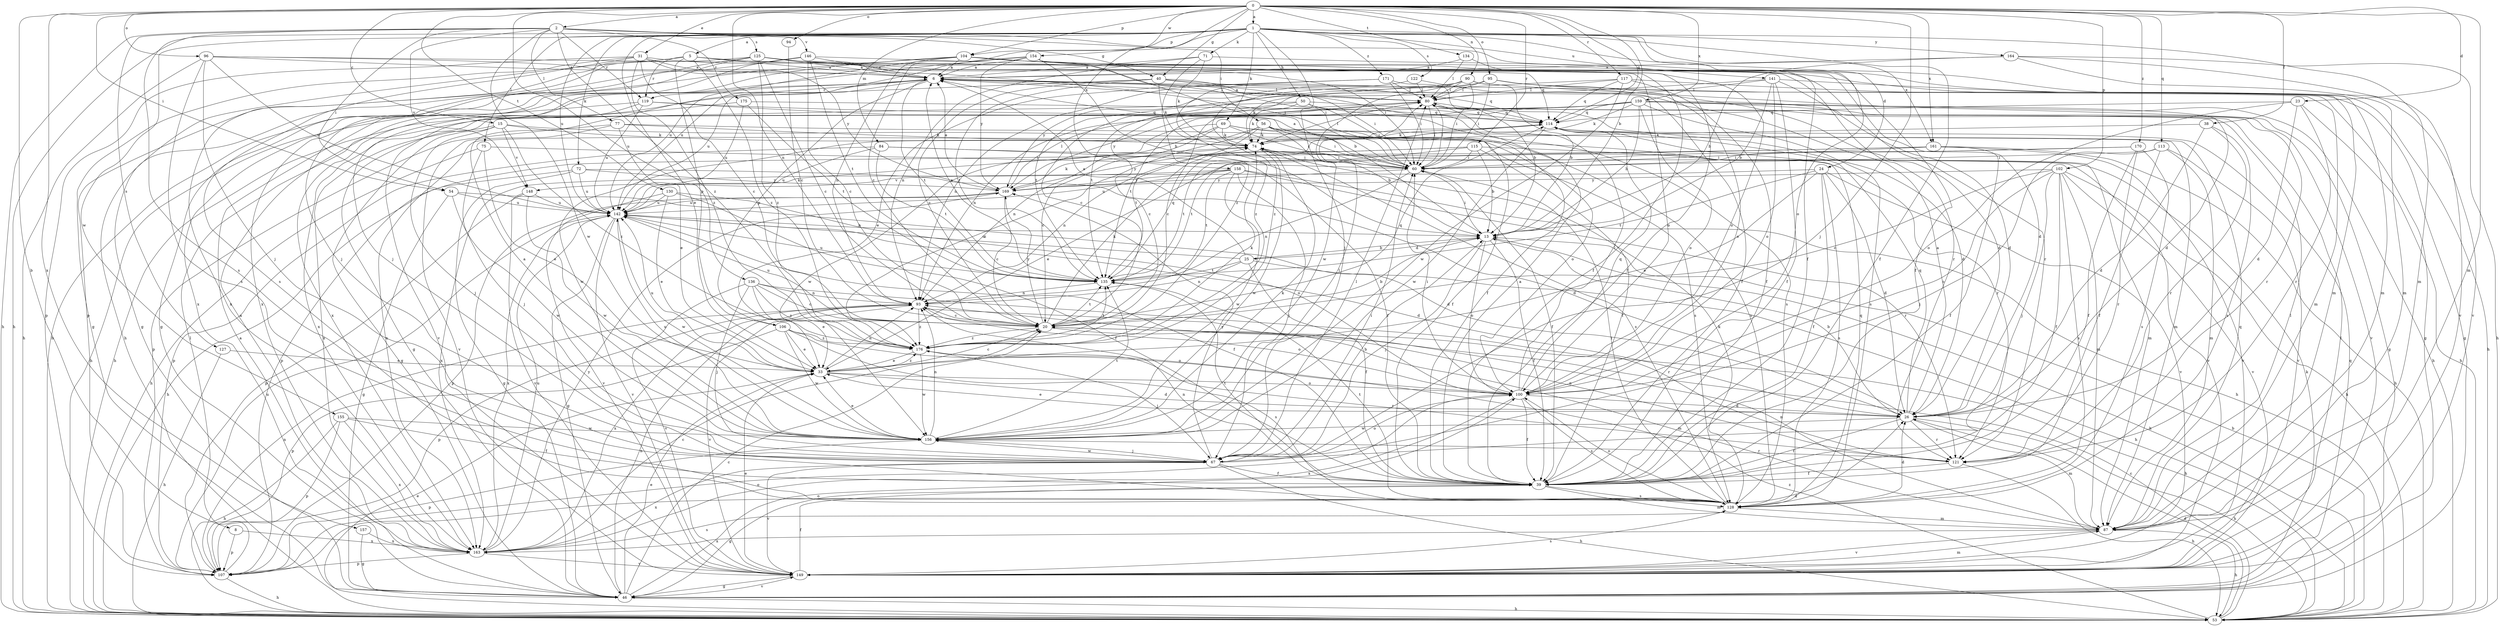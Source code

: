 strict digraph  {
0;
1;
2;
5;
6;
8;
13;
15;
20;
23;
24;
25;
26;
31;
33;
38;
39;
40;
46;
50;
53;
54;
56;
60;
67;
69;
71;
72;
74;
75;
77;
80;
84;
87;
90;
93;
94;
95;
96;
100;
102;
104;
106;
107;
113;
114;
115;
117;
119;
121;
122;
125;
127;
128;
130;
134;
135;
136;
141;
142;
146;
148;
149;
154;
155;
156;
157;
158;
159;
161;
163;
164;
169;
170;
171;
175;
176;
0 -> 1  [label=a];
0 -> 2  [label=a];
0 -> 8  [label=b];
0 -> 13  [label=b];
0 -> 15  [label=c];
0 -> 23  [label=d];
0 -> 31  [label=e];
0 -> 38  [label=f];
0 -> 40  [label=g];
0 -> 54  [label=i];
0 -> 67  [label=j];
0 -> 84  [label=m];
0 -> 87  [label=m];
0 -> 90  [label=n];
0 -> 93  [label=n];
0 -> 94  [label=o];
0 -> 95  [label=o];
0 -> 96  [label=o];
0 -> 102  [label=p];
0 -> 104  [label=p];
0 -> 113  [label=q];
0 -> 114  [label=q];
0 -> 115  [label=r];
0 -> 117  [label=r];
0 -> 130  [label=t];
0 -> 134  [label=t];
0 -> 136  [label=u];
0 -> 154  [label=w];
0 -> 157  [label=x];
0 -> 158  [label=x];
0 -> 159  [label=x];
0 -> 161  [label=x];
0 -> 170  [label=z];
1 -> 5  [label=a];
1 -> 20  [label=c];
1 -> 24  [label=d];
1 -> 33  [label=e];
1 -> 39  [label=f];
1 -> 50  [label=h];
1 -> 53  [label=h];
1 -> 67  [label=j];
1 -> 69  [label=k];
1 -> 71  [label=k];
1 -> 72  [label=k];
1 -> 75  [label=l];
1 -> 87  [label=m];
1 -> 100  [label=o];
1 -> 104  [label=p];
1 -> 122  [label=s];
1 -> 141  [label=u];
1 -> 142  [label=u];
1 -> 155  [label=w];
1 -> 161  [label=x];
1 -> 164  [label=y];
1 -> 171  [label=z];
2 -> 39  [label=f];
2 -> 40  [label=g];
2 -> 53  [label=h];
2 -> 54  [label=i];
2 -> 56  [label=i];
2 -> 77  [label=l];
2 -> 119  [label=r];
2 -> 125  [label=s];
2 -> 127  [label=s];
2 -> 128  [label=s];
2 -> 146  [label=v];
2 -> 148  [label=v];
2 -> 156  [label=w];
2 -> 175  [label=z];
2 -> 176  [label=z];
5 -> 6  [label=a];
5 -> 53  [label=h];
5 -> 60  [label=i];
5 -> 87  [label=m];
5 -> 106  [label=p];
5 -> 119  [label=r];
5 -> 163  [label=x];
5 -> 176  [label=z];
6 -> 80  [label=l];
6 -> 87  [label=m];
6 -> 106  [label=p];
6 -> 119  [label=r];
6 -> 135  [label=t];
6 -> 142  [label=u];
8 -> 107  [label=p];
8 -> 163  [label=x];
13 -> 25  [label=d];
13 -> 39  [label=f];
13 -> 53  [label=h];
13 -> 60  [label=i];
13 -> 67  [label=j];
13 -> 100  [label=o];
15 -> 46  [label=g];
15 -> 67  [label=j];
15 -> 74  [label=k];
15 -> 128  [label=s];
15 -> 148  [label=v];
15 -> 163  [label=x];
15 -> 176  [label=z];
20 -> 13  [label=b];
20 -> 53  [label=h];
20 -> 74  [label=k];
20 -> 87  [label=m];
20 -> 114  [label=q];
20 -> 135  [label=t];
20 -> 142  [label=u];
20 -> 169  [label=y];
20 -> 176  [label=z];
23 -> 26  [label=d];
23 -> 53  [label=h];
23 -> 100  [label=o];
23 -> 114  [label=q];
23 -> 121  [label=r];
24 -> 26  [label=d];
24 -> 33  [label=e];
24 -> 39  [label=f];
24 -> 128  [label=s];
24 -> 135  [label=t];
24 -> 148  [label=v];
24 -> 149  [label=v];
25 -> 6  [label=a];
25 -> 13  [label=b];
25 -> 39  [label=f];
25 -> 53  [label=h];
25 -> 93  [label=n];
25 -> 135  [label=t];
25 -> 142  [label=u];
26 -> 6  [label=a];
26 -> 13  [label=b];
26 -> 33  [label=e];
26 -> 39  [label=f];
26 -> 53  [label=h];
26 -> 87  [label=m];
26 -> 114  [label=q];
26 -> 121  [label=r];
26 -> 156  [label=w];
31 -> 6  [label=a];
31 -> 20  [label=c];
31 -> 39  [label=f];
31 -> 46  [label=g];
31 -> 107  [label=p];
31 -> 128  [label=s];
31 -> 169  [label=y];
31 -> 176  [label=z];
33 -> 20  [label=c];
33 -> 26  [label=d];
33 -> 93  [label=n];
33 -> 100  [label=o];
33 -> 142  [label=u];
33 -> 176  [label=z];
38 -> 26  [label=d];
38 -> 74  [label=k];
38 -> 121  [label=r];
38 -> 128  [label=s];
39 -> 6  [label=a];
39 -> 46  [label=g];
39 -> 87  [label=m];
39 -> 93  [label=n];
39 -> 128  [label=s];
39 -> 135  [label=t];
40 -> 20  [label=c];
40 -> 60  [label=i];
40 -> 74  [label=k];
40 -> 80  [label=l];
40 -> 114  [label=q];
40 -> 135  [label=t];
40 -> 163  [label=x];
46 -> 6  [label=a];
46 -> 20  [label=c];
46 -> 33  [label=e];
46 -> 53  [label=h];
46 -> 74  [label=k];
46 -> 93  [label=n];
46 -> 100  [label=o];
46 -> 114  [label=q];
46 -> 149  [label=v];
50 -> 46  [label=g];
50 -> 60  [label=i];
50 -> 74  [label=k];
50 -> 114  [label=q];
50 -> 128  [label=s];
50 -> 163  [label=x];
53 -> 13  [label=b];
53 -> 20  [label=c];
53 -> 26  [label=d];
53 -> 33  [label=e];
53 -> 176  [label=z];
54 -> 26  [label=d];
54 -> 46  [label=g];
54 -> 142  [label=u];
54 -> 156  [label=w];
56 -> 13  [label=b];
56 -> 39  [label=f];
56 -> 60  [label=i];
56 -> 74  [label=k];
56 -> 87  [label=m];
56 -> 135  [label=t];
56 -> 156  [label=w];
56 -> 176  [label=z];
60 -> 6  [label=a];
60 -> 39  [label=f];
60 -> 80  [label=l];
60 -> 93  [label=n];
60 -> 169  [label=y];
67 -> 13  [label=b];
67 -> 39  [label=f];
67 -> 53  [label=h];
67 -> 60  [label=i];
67 -> 80  [label=l];
67 -> 100  [label=o];
67 -> 149  [label=v];
67 -> 156  [label=w];
67 -> 163  [label=x];
67 -> 169  [label=y];
69 -> 20  [label=c];
69 -> 60  [label=i];
69 -> 74  [label=k];
69 -> 93  [label=n];
69 -> 100  [label=o];
69 -> 128  [label=s];
69 -> 156  [label=w];
71 -> 6  [label=a];
71 -> 74  [label=k];
71 -> 93  [label=n];
71 -> 149  [label=v];
71 -> 176  [label=z];
72 -> 26  [label=d];
72 -> 46  [label=g];
72 -> 53  [label=h];
72 -> 142  [label=u];
72 -> 169  [label=y];
74 -> 60  [label=i];
74 -> 80  [label=l];
74 -> 128  [label=s];
74 -> 149  [label=v];
74 -> 156  [label=w];
75 -> 33  [label=e];
75 -> 53  [label=h];
75 -> 60  [label=i];
75 -> 67  [label=j];
77 -> 33  [label=e];
77 -> 74  [label=k];
77 -> 107  [label=p];
77 -> 121  [label=r];
77 -> 149  [label=v];
80 -> 6  [label=a];
80 -> 20  [label=c];
80 -> 26  [label=d];
80 -> 60  [label=i];
80 -> 114  [label=q];
84 -> 39  [label=f];
84 -> 60  [label=i];
84 -> 107  [label=p];
84 -> 135  [label=t];
84 -> 142  [label=u];
87 -> 53  [label=h];
87 -> 80  [label=l];
87 -> 93  [label=n];
87 -> 114  [label=q];
87 -> 149  [label=v];
87 -> 163  [label=x];
90 -> 13  [label=b];
90 -> 26  [label=d];
90 -> 60  [label=i];
90 -> 74  [label=k];
90 -> 80  [label=l];
90 -> 156  [label=w];
90 -> 176  [label=z];
93 -> 20  [label=c];
93 -> 100  [label=o];
93 -> 107  [label=p];
93 -> 149  [label=v];
93 -> 163  [label=x];
93 -> 176  [label=z];
94 -> 20  [label=c];
95 -> 20  [label=c];
95 -> 26  [label=d];
95 -> 46  [label=g];
95 -> 60  [label=i];
95 -> 80  [label=l];
95 -> 100  [label=o];
95 -> 169  [label=y];
96 -> 6  [label=a];
96 -> 53  [label=h];
96 -> 67  [label=j];
96 -> 100  [label=o];
96 -> 121  [label=r];
96 -> 128  [label=s];
96 -> 142  [label=u];
100 -> 26  [label=d];
100 -> 39  [label=f];
100 -> 60  [label=i];
100 -> 80  [label=l];
100 -> 114  [label=q];
100 -> 128  [label=s];
100 -> 163  [label=x];
102 -> 20  [label=c];
102 -> 39  [label=f];
102 -> 53  [label=h];
102 -> 67  [label=j];
102 -> 87  [label=m];
102 -> 100  [label=o];
102 -> 128  [label=s];
102 -> 149  [label=v];
102 -> 169  [label=y];
104 -> 6  [label=a];
104 -> 13  [label=b];
104 -> 39  [label=f];
104 -> 53  [label=h];
104 -> 87  [label=m];
104 -> 93  [label=n];
104 -> 142  [label=u];
104 -> 163  [label=x];
106 -> 33  [label=e];
106 -> 100  [label=o];
106 -> 107  [label=p];
106 -> 128  [label=s];
106 -> 156  [label=w];
106 -> 176  [label=z];
107 -> 26  [label=d];
107 -> 53  [label=h];
107 -> 80  [label=l];
107 -> 93  [label=n];
107 -> 100  [label=o];
107 -> 142  [label=u];
113 -> 39  [label=f];
113 -> 60  [label=i];
113 -> 67  [label=j];
113 -> 87  [label=m];
113 -> 149  [label=v];
114 -> 74  [label=k];
114 -> 156  [label=w];
114 -> 163  [label=x];
115 -> 13  [label=b];
115 -> 39  [label=f];
115 -> 60  [label=i];
115 -> 87  [label=m];
115 -> 93  [label=n];
115 -> 135  [label=t];
115 -> 169  [label=y];
117 -> 39  [label=f];
117 -> 46  [label=g];
117 -> 80  [label=l];
117 -> 114  [label=q];
117 -> 135  [label=t];
117 -> 156  [label=w];
119 -> 39  [label=f];
119 -> 53  [label=h];
119 -> 114  [label=q];
119 -> 142  [label=u];
119 -> 149  [label=v];
121 -> 39  [label=f];
121 -> 53  [label=h];
121 -> 93  [label=n];
122 -> 39  [label=f];
122 -> 80  [label=l];
122 -> 176  [label=z];
125 -> 6  [label=a];
125 -> 20  [label=c];
125 -> 46  [label=g];
125 -> 60  [label=i];
125 -> 100  [label=o];
125 -> 107  [label=p];
125 -> 114  [label=q];
125 -> 163  [label=x];
125 -> 176  [label=z];
127 -> 33  [label=e];
127 -> 53  [label=h];
128 -> 26  [label=d];
128 -> 60  [label=i];
128 -> 74  [label=k];
128 -> 87  [label=m];
128 -> 100  [label=o];
128 -> 114  [label=q];
128 -> 135  [label=t];
130 -> 33  [label=e];
130 -> 39  [label=f];
130 -> 100  [label=o];
130 -> 142  [label=u];
130 -> 149  [label=v];
134 -> 6  [label=a];
134 -> 39  [label=f];
134 -> 80  [label=l];
135 -> 6  [label=a];
135 -> 93  [label=n];
135 -> 114  [label=q];
135 -> 142  [label=u];
136 -> 20  [label=c];
136 -> 33  [label=e];
136 -> 67  [label=j];
136 -> 93  [label=n];
136 -> 121  [label=r];
136 -> 149  [label=v];
136 -> 176  [label=z];
141 -> 13  [label=b];
141 -> 26  [label=d];
141 -> 39  [label=f];
141 -> 53  [label=h];
141 -> 80  [label=l];
141 -> 100  [label=o];
141 -> 135  [label=t];
142 -> 13  [label=b];
142 -> 26  [label=d];
142 -> 39  [label=f];
142 -> 46  [label=g];
142 -> 74  [label=k];
142 -> 149  [label=v];
142 -> 156  [label=w];
142 -> 163  [label=x];
146 -> 6  [label=a];
146 -> 20  [label=c];
146 -> 46  [label=g];
146 -> 60  [label=i];
146 -> 67  [label=j];
146 -> 135  [label=t];
148 -> 107  [label=p];
148 -> 142  [label=u];
148 -> 149  [label=v];
148 -> 156  [label=w];
149 -> 33  [label=e];
149 -> 39  [label=f];
149 -> 46  [label=g];
149 -> 80  [label=l];
149 -> 87  [label=m];
149 -> 128  [label=s];
154 -> 6  [label=a];
154 -> 13  [label=b];
154 -> 26  [label=d];
154 -> 67  [label=j];
154 -> 121  [label=r];
154 -> 142  [label=u];
154 -> 169  [label=y];
155 -> 39  [label=f];
155 -> 53  [label=h];
155 -> 107  [label=p];
155 -> 156  [label=w];
155 -> 163  [label=x];
156 -> 6  [label=a];
156 -> 33  [label=e];
156 -> 67  [label=j];
156 -> 74  [label=k];
156 -> 80  [label=l];
156 -> 93  [label=n];
156 -> 107  [label=p];
156 -> 121  [label=r];
156 -> 135  [label=t];
156 -> 142  [label=u];
157 -> 46  [label=g];
157 -> 163  [label=x];
158 -> 53  [label=h];
158 -> 67  [label=j];
158 -> 121  [label=r];
158 -> 135  [label=t];
158 -> 142  [label=u];
158 -> 156  [label=w];
158 -> 163  [label=x];
158 -> 169  [label=y];
159 -> 13  [label=b];
159 -> 20  [label=c];
159 -> 46  [label=g];
159 -> 53  [label=h];
159 -> 74  [label=k];
159 -> 93  [label=n];
159 -> 100  [label=o];
159 -> 114  [label=q];
159 -> 121  [label=r];
159 -> 128  [label=s];
159 -> 135  [label=t];
159 -> 149  [label=v];
159 -> 169  [label=y];
161 -> 39  [label=f];
161 -> 53  [label=h];
161 -> 60  [label=i];
161 -> 107  [label=p];
161 -> 135  [label=t];
161 -> 149  [label=v];
163 -> 6  [label=a];
163 -> 20  [label=c];
163 -> 107  [label=p];
163 -> 128  [label=s];
163 -> 142  [label=u];
163 -> 149  [label=v];
163 -> 169  [label=y];
164 -> 6  [label=a];
164 -> 13  [label=b];
164 -> 53  [label=h];
164 -> 87  [label=m];
164 -> 149  [label=v];
169 -> 6  [label=a];
169 -> 20  [label=c];
169 -> 74  [label=k];
169 -> 80  [label=l];
169 -> 107  [label=p];
169 -> 142  [label=u];
170 -> 33  [label=e];
170 -> 39  [label=f];
170 -> 60  [label=i];
170 -> 121  [label=r];
170 -> 128  [label=s];
171 -> 13  [label=b];
171 -> 33  [label=e];
171 -> 60  [label=i];
171 -> 80  [label=l];
171 -> 93  [label=n];
175 -> 53  [label=h];
175 -> 114  [label=q];
175 -> 135  [label=t];
175 -> 142  [label=u];
176 -> 33  [label=e];
176 -> 67  [label=j];
176 -> 74  [label=k];
176 -> 121  [label=r];
176 -> 135  [label=t];
176 -> 156  [label=w];
}
